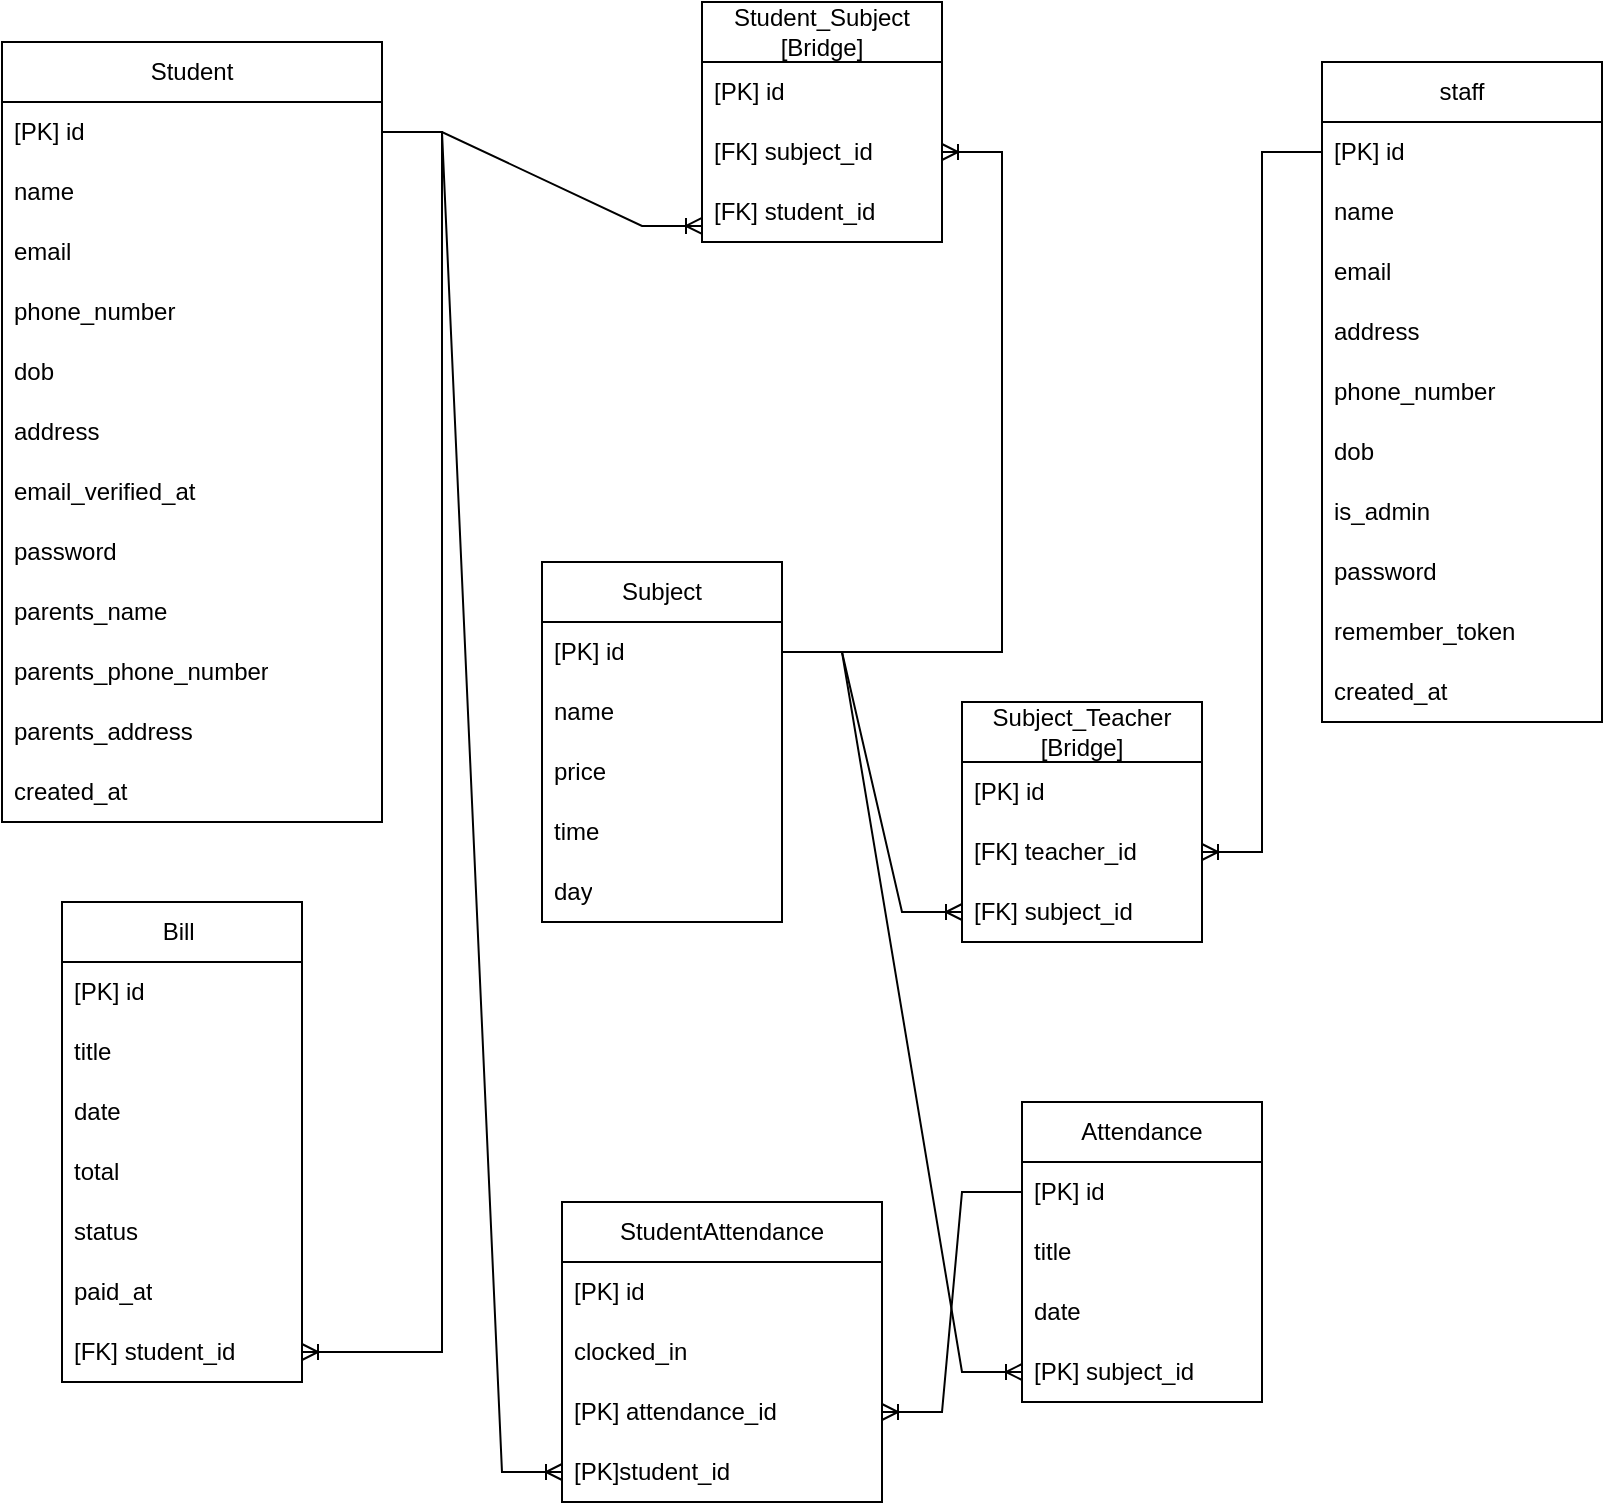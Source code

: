<mxfile version="20.8.10" type="github" pages="2">
  <diagram id="Xj64VRfgsmiTF-0bhzSZ" name="Page-1">
    <mxGraphModel dx="1938" dy="1064" grid="1" gridSize="10" guides="1" tooltips="1" connect="1" arrows="1" fold="1" page="1" pageScale="1" pageWidth="850" pageHeight="1100" math="0" shadow="0">
      <root>
        <mxCell id="0" />
        <mxCell id="1" parent="0" />
        <mxCell id="3f9cywI5lE3qEualq7HR-1" value="Student" style="swimlane;fontStyle=0;childLayout=stackLayout;horizontal=1;startSize=30;horizontalStack=0;resizeParent=1;resizeParentMax=0;resizeLast=0;collapsible=1;marginBottom=0;whiteSpace=wrap;html=1;" parent="1" vertex="1">
          <mxGeometry x="10" y="70" width="190" height="390" as="geometry" />
        </mxCell>
        <mxCell id="3f9cywI5lE3qEualq7HR-2" value="[PK] id" style="text;strokeColor=none;fillColor=none;align=left;verticalAlign=middle;spacingLeft=4;spacingRight=4;overflow=hidden;points=[[0,0.5],[1,0.5]];portConstraint=eastwest;rotatable=0;whiteSpace=wrap;html=1;" parent="3f9cywI5lE3qEualq7HR-1" vertex="1">
          <mxGeometry y="30" width="190" height="30" as="geometry" />
        </mxCell>
        <mxCell id="3f9cywI5lE3qEualq7HR-3" value="name" style="text;strokeColor=none;fillColor=none;align=left;verticalAlign=middle;spacingLeft=4;spacingRight=4;overflow=hidden;points=[[0,0.5],[1,0.5]];portConstraint=eastwest;rotatable=0;whiteSpace=wrap;html=1;" parent="3f9cywI5lE3qEualq7HR-1" vertex="1">
          <mxGeometry y="60" width="190" height="30" as="geometry" />
        </mxCell>
        <mxCell id="3f9cywI5lE3qEualq7HR-4" value="email" style="text;strokeColor=none;fillColor=none;align=left;verticalAlign=middle;spacingLeft=4;spacingRight=4;overflow=hidden;points=[[0,0.5],[1,0.5]];portConstraint=eastwest;rotatable=0;whiteSpace=wrap;html=1;" parent="3f9cywI5lE3qEualq7HR-1" vertex="1">
          <mxGeometry y="90" width="190" height="30" as="geometry" />
        </mxCell>
        <mxCell id="3f9cywI5lE3qEualq7HR-11" value="phone_number" style="text;strokeColor=none;fillColor=none;align=left;verticalAlign=middle;spacingLeft=4;spacingRight=4;overflow=hidden;points=[[0,0.5],[1,0.5]];portConstraint=eastwest;rotatable=0;whiteSpace=wrap;html=1;" parent="3f9cywI5lE3qEualq7HR-1" vertex="1">
          <mxGeometry y="120" width="190" height="30" as="geometry" />
        </mxCell>
        <mxCell id="3f9cywI5lE3qEualq7HR-12" value="dob" style="text;strokeColor=none;fillColor=none;align=left;verticalAlign=middle;spacingLeft=4;spacingRight=4;overflow=hidden;points=[[0,0.5],[1,0.5]];portConstraint=eastwest;rotatable=0;whiteSpace=wrap;html=1;" parent="3f9cywI5lE3qEualq7HR-1" vertex="1">
          <mxGeometry y="150" width="190" height="30" as="geometry" />
        </mxCell>
        <mxCell id="WG3zePuKRmT21nqiu0aX-6" value="address" style="text;strokeColor=none;fillColor=none;align=left;verticalAlign=middle;spacingLeft=4;spacingRight=4;overflow=hidden;points=[[0,0.5],[1,0.5]];portConstraint=eastwest;rotatable=0;whiteSpace=wrap;html=1;" parent="3f9cywI5lE3qEualq7HR-1" vertex="1">
          <mxGeometry y="180" width="190" height="30" as="geometry" />
        </mxCell>
        <mxCell id="3f9cywI5lE3qEualq7HR-5" value="email_verified_at" style="text;strokeColor=none;fillColor=none;align=left;verticalAlign=middle;spacingLeft=4;spacingRight=4;overflow=hidden;points=[[0,0.5],[1,0.5]];portConstraint=eastwest;rotatable=0;whiteSpace=wrap;html=1;" parent="3f9cywI5lE3qEualq7HR-1" vertex="1">
          <mxGeometry y="210" width="190" height="30" as="geometry" />
        </mxCell>
        <mxCell id="3f9cywI5lE3qEualq7HR-6" value="password" style="text;strokeColor=none;fillColor=none;align=left;verticalAlign=middle;spacingLeft=4;spacingRight=4;overflow=hidden;points=[[0,0.5],[1,0.5]];portConstraint=eastwest;rotatable=0;whiteSpace=wrap;html=1;" parent="3f9cywI5lE3qEualq7HR-1" vertex="1">
          <mxGeometry y="240" width="190" height="30" as="geometry" />
        </mxCell>
        <mxCell id="WG3zePuKRmT21nqiu0aX-3" value="parents_name" style="text;strokeColor=none;fillColor=none;align=left;verticalAlign=middle;spacingLeft=4;spacingRight=4;overflow=hidden;points=[[0,0.5],[1,0.5]];portConstraint=eastwest;rotatable=0;whiteSpace=wrap;html=1;" parent="3f9cywI5lE3qEualq7HR-1" vertex="1">
          <mxGeometry y="270" width="190" height="30" as="geometry" />
        </mxCell>
        <mxCell id="WG3zePuKRmT21nqiu0aX-4" value="parents_phone_number" style="text;strokeColor=none;fillColor=none;align=left;verticalAlign=middle;spacingLeft=4;spacingRight=4;overflow=hidden;points=[[0,0.5],[1,0.5]];portConstraint=eastwest;rotatable=0;whiteSpace=wrap;html=1;" parent="3f9cywI5lE3qEualq7HR-1" vertex="1">
          <mxGeometry y="300" width="190" height="30" as="geometry" />
        </mxCell>
        <mxCell id="WG3zePuKRmT21nqiu0aX-5" value="parents_address" style="text;strokeColor=none;fillColor=none;align=left;verticalAlign=middle;spacingLeft=4;spacingRight=4;overflow=hidden;points=[[0,0.5],[1,0.5]];portConstraint=eastwest;rotatable=0;whiteSpace=wrap;html=1;" parent="3f9cywI5lE3qEualq7HR-1" vertex="1">
          <mxGeometry y="330" width="190" height="30" as="geometry" />
        </mxCell>
        <mxCell id="3f9cywI5lE3qEualq7HR-8" value="created_at" style="text;strokeColor=none;fillColor=none;align=left;verticalAlign=middle;spacingLeft=4;spacingRight=4;overflow=hidden;points=[[0,0.5],[1,0.5]];portConstraint=eastwest;rotatable=0;whiteSpace=wrap;html=1;" parent="3f9cywI5lE3qEualq7HR-1" vertex="1">
          <mxGeometry y="360" width="190" height="30" as="geometry" />
        </mxCell>
        <mxCell id="3f9cywI5lE3qEualq7HR-13" value="staff" style="swimlane;fontStyle=0;childLayout=stackLayout;horizontal=1;startSize=30;horizontalStack=0;resizeParent=1;resizeParentMax=0;resizeLast=0;collapsible=1;marginBottom=0;whiteSpace=wrap;html=1;" parent="1" vertex="1">
          <mxGeometry x="670" y="80" width="140" height="330" as="geometry" />
        </mxCell>
        <mxCell id="3f9cywI5lE3qEualq7HR-14" value="[PK] id" style="text;strokeColor=none;fillColor=none;align=left;verticalAlign=middle;spacingLeft=4;spacingRight=4;overflow=hidden;points=[[0,0.5],[1,0.5]];portConstraint=eastwest;rotatable=0;whiteSpace=wrap;html=1;" parent="3f9cywI5lE3qEualq7HR-13" vertex="1">
          <mxGeometry y="30" width="140" height="30" as="geometry" />
        </mxCell>
        <mxCell id="3f9cywI5lE3qEualq7HR-15" value="name" style="text;strokeColor=none;fillColor=none;align=left;verticalAlign=middle;spacingLeft=4;spacingRight=4;overflow=hidden;points=[[0,0.5],[1,0.5]];portConstraint=eastwest;rotatable=0;whiteSpace=wrap;html=1;" parent="3f9cywI5lE3qEualq7HR-13" vertex="1">
          <mxGeometry y="60" width="140" height="30" as="geometry" />
        </mxCell>
        <mxCell id="3f9cywI5lE3qEualq7HR-16" value="email" style="text;strokeColor=none;fillColor=none;align=left;verticalAlign=middle;spacingLeft=4;spacingRight=4;overflow=hidden;points=[[0,0.5],[1,0.5]];portConstraint=eastwest;rotatable=0;whiteSpace=wrap;html=1;" parent="3f9cywI5lE3qEualq7HR-13" vertex="1">
          <mxGeometry y="90" width="140" height="30" as="geometry" />
        </mxCell>
        <mxCell id="3f9cywI5lE3qEualq7HR-17" value="address" style="text;strokeColor=none;fillColor=none;align=left;verticalAlign=middle;spacingLeft=4;spacingRight=4;overflow=hidden;points=[[0,0.5],[1,0.5]];portConstraint=eastwest;rotatable=0;whiteSpace=wrap;html=1;" parent="3f9cywI5lE3qEualq7HR-13" vertex="1">
          <mxGeometry y="120" width="140" height="30" as="geometry" />
        </mxCell>
        <mxCell id="3f9cywI5lE3qEualq7HR-18" value="phone_number" style="text;strokeColor=none;fillColor=none;align=left;verticalAlign=middle;spacingLeft=4;spacingRight=4;overflow=hidden;points=[[0,0.5],[1,0.5]];portConstraint=eastwest;rotatable=0;whiteSpace=wrap;html=1;" parent="3f9cywI5lE3qEualq7HR-13" vertex="1">
          <mxGeometry y="150" width="140" height="30" as="geometry" />
        </mxCell>
        <mxCell id="3f9cywI5lE3qEualq7HR-19" value="dob" style="text;strokeColor=none;fillColor=none;align=left;verticalAlign=middle;spacingLeft=4;spacingRight=4;overflow=hidden;points=[[0,0.5],[1,0.5]];portConstraint=eastwest;rotatable=0;whiteSpace=wrap;html=1;" parent="3f9cywI5lE3qEualq7HR-13" vertex="1">
          <mxGeometry y="180" width="140" height="30" as="geometry" />
        </mxCell>
        <mxCell id="UbQkLCDVok9sx0RLxsKB-11" value="is_admin" style="text;strokeColor=none;fillColor=none;align=left;verticalAlign=middle;spacingLeft=4;spacingRight=4;overflow=hidden;points=[[0,0.5],[1,0.5]];portConstraint=eastwest;rotatable=0;whiteSpace=wrap;html=1;" parent="3f9cywI5lE3qEualq7HR-13" vertex="1">
          <mxGeometry y="210" width="140" height="30" as="geometry" />
        </mxCell>
        <mxCell id="3f9cywI5lE3qEualq7HR-21" value="password" style="text;strokeColor=none;fillColor=none;align=left;verticalAlign=middle;spacingLeft=4;spacingRight=4;overflow=hidden;points=[[0,0.5],[1,0.5]];portConstraint=eastwest;rotatable=0;whiteSpace=wrap;html=1;" parent="3f9cywI5lE3qEualq7HR-13" vertex="1">
          <mxGeometry y="240" width="140" height="30" as="geometry" />
        </mxCell>
        <mxCell id="3f9cywI5lE3qEualq7HR-22" value="remember_token" style="text;strokeColor=none;fillColor=none;align=left;verticalAlign=middle;spacingLeft=4;spacingRight=4;overflow=hidden;points=[[0,0.5],[1,0.5]];portConstraint=eastwest;rotatable=0;whiteSpace=wrap;html=1;" parent="3f9cywI5lE3qEualq7HR-13" vertex="1">
          <mxGeometry y="270" width="140" height="30" as="geometry" />
        </mxCell>
        <mxCell id="3f9cywI5lE3qEualq7HR-23" value="created_at" style="text;strokeColor=none;fillColor=none;align=left;verticalAlign=middle;spacingLeft=4;spacingRight=4;overflow=hidden;points=[[0,0.5],[1,0.5]];portConstraint=eastwest;rotatable=0;whiteSpace=wrap;html=1;" parent="3f9cywI5lE3qEualq7HR-13" vertex="1">
          <mxGeometry y="300" width="140" height="30" as="geometry" />
        </mxCell>
        <mxCell id="3f9cywI5lE3qEualq7HR-36" value="Subject" style="swimlane;fontStyle=0;childLayout=stackLayout;horizontal=1;startSize=30;horizontalStack=0;resizeParent=1;resizeParentMax=0;resizeLast=0;collapsible=1;marginBottom=0;whiteSpace=wrap;html=1;" parent="1" vertex="1">
          <mxGeometry x="280" y="330" width="120" height="180" as="geometry" />
        </mxCell>
        <mxCell id="3f9cywI5lE3qEualq7HR-37" value="[PK] id" style="text;strokeColor=none;fillColor=none;align=left;verticalAlign=middle;spacingLeft=4;spacingRight=4;overflow=hidden;points=[[0,0.5],[1,0.5]];portConstraint=eastwest;rotatable=0;whiteSpace=wrap;html=1;" parent="3f9cywI5lE3qEualq7HR-36" vertex="1">
          <mxGeometry y="30" width="120" height="30" as="geometry" />
        </mxCell>
        <mxCell id="3f9cywI5lE3qEualq7HR-38" value="name" style="text;strokeColor=none;fillColor=none;align=left;verticalAlign=middle;spacingLeft=4;spacingRight=4;overflow=hidden;points=[[0,0.5],[1,0.5]];portConstraint=eastwest;rotatable=0;whiteSpace=wrap;html=1;" parent="3f9cywI5lE3qEualq7HR-36" vertex="1">
          <mxGeometry y="60" width="120" height="30" as="geometry" />
        </mxCell>
        <mxCell id="3f9cywI5lE3qEualq7HR-112" value="price&amp;nbsp;" style="text;strokeColor=none;fillColor=none;align=left;verticalAlign=middle;spacingLeft=4;spacingRight=4;overflow=hidden;points=[[0,0.5],[1,0.5]];portConstraint=eastwest;rotatable=0;whiteSpace=wrap;html=1;" parent="3f9cywI5lE3qEualq7HR-36" vertex="1">
          <mxGeometry y="90" width="120" height="30" as="geometry" />
        </mxCell>
        <mxCell id="WG3zePuKRmT21nqiu0aX-7" value="time" style="text;strokeColor=none;fillColor=none;align=left;verticalAlign=middle;spacingLeft=4;spacingRight=4;overflow=hidden;points=[[0,0.5],[1,0.5]];portConstraint=eastwest;rotatable=0;whiteSpace=wrap;html=1;" parent="3f9cywI5lE3qEualq7HR-36" vertex="1">
          <mxGeometry y="120" width="120" height="30" as="geometry" />
        </mxCell>
        <mxCell id="WG3zePuKRmT21nqiu0aX-8" value="day" style="text;strokeColor=none;fillColor=none;align=left;verticalAlign=middle;spacingLeft=4;spacingRight=4;overflow=hidden;points=[[0,0.5],[1,0.5]];portConstraint=eastwest;rotatable=0;whiteSpace=wrap;html=1;" parent="3f9cywI5lE3qEualq7HR-36" vertex="1">
          <mxGeometry y="150" width="120" height="30" as="geometry" />
        </mxCell>
        <mxCell id="3f9cywI5lE3qEualq7HR-47" value="Subject_Teacher [Bridge]" style="swimlane;fontStyle=0;childLayout=stackLayout;horizontal=1;startSize=30;horizontalStack=0;resizeParent=1;resizeParentMax=0;resizeLast=0;collapsible=1;marginBottom=0;whiteSpace=wrap;html=1;" parent="1" vertex="1">
          <mxGeometry x="490" y="400" width="120" height="120" as="geometry" />
        </mxCell>
        <mxCell id="3f9cywI5lE3qEualq7HR-48" value="[PK] id" style="text;strokeColor=none;fillColor=none;align=left;verticalAlign=middle;spacingLeft=4;spacingRight=4;overflow=hidden;points=[[0,0.5],[1,0.5]];portConstraint=eastwest;rotatable=0;whiteSpace=wrap;html=1;" parent="3f9cywI5lE3qEualq7HR-47" vertex="1">
          <mxGeometry y="30" width="120" height="30" as="geometry" />
        </mxCell>
        <mxCell id="3f9cywI5lE3qEualq7HR-49" value="[FK] teacher_id" style="text;strokeColor=none;fillColor=none;align=left;verticalAlign=middle;spacingLeft=4;spacingRight=4;overflow=hidden;points=[[0,0.5],[1,0.5]];portConstraint=eastwest;rotatable=0;whiteSpace=wrap;html=1;" parent="3f9cywI5lE3qEualq7HR-47" vertex="1">
          <mxGeometry y="60" width="120" height="30" as="geometry" />
        </mxCell>
        <mxCell id="3f9cywI5lE3qEualq7HR-81" value="[FK] subject_id" style="text;strokeColor=none;fillColor=none;align=left;verticalAlign=middle;spacingLeft=4;spacingRight=4;overflow=hidden;points=[[0,0.5],[1,0.5]];portConstraint=eastwest;rotatable=0;whiteSpace=wrap;html=1;" parent="3f9cywI5lE3qEualq7HR-47" vertex="1">
          <mxGeometry y="90" width="120" height="30" as="geometry" />
        </mxCell>
        <mxCell id="3f9cywI5lE3qEualq7HR-73" value="" style="edgeStyle=entityRelationEdgeStyle;fontSize=12;html=1;endArrow=ERoneToMany;rounded=0;exitX=1;exitY=0.5;exitDx=0;exitDy=0;" parent="1" source="3f9cywI5lE3qEualq7HR-37" target="3f9cywI5lE3qEualq7HR-81" edge="1">
          <mxGeometry width="100" height="100" relative="1" as="geometry">
            <mxPoint x="410" y="475" as="sourcePoint" />
            <mxPoint x="310" y="710" as="targetPoint" />
          </mxGeometry>
        </mxCell>
        <mxCell id="3f9cywI5lE3qEualq7HR-82" value="" style="edgeStyle=entityRelationEdgeStyle;fontSize=12;html=1;endArrow=ERoneToMany;rounded=0;" parent="1" source="3f9cywI5lE3qEualq7HR-14" target="3f9cywI5lE3qEualq7HR-49" edge="1">
          <mxGeometry width="100" height="100" relative="1" as="geometry">
            <mxPoint x="540" y="690" as="sourcePoint" />
            <mxPoint x="640" y="590" as="targetPoint" />
          </mxGeometry>
        </mxCell>
        <mxCell id="3f9cywI5lE3qEualq7HR-84" value="" style="edgeStyle=entityRelationEdgeStyle;fontSize=12;html=1;endArrow=ERoneToMany;rounded=0;entryX=0;entryY=0.733;entryDx=0;entryDy=0;entryPerimeter=0;" parent="1" source="3f9cywI5lE3qEualq7HR-2" target="3f9cywI5lE3qEualq7HR-98" edge="1">
          <mxGeometry width="100" height="100" relative="1" as="geometry">
            <mxPoint x="210" y="455" as="sourcePoint" />
            <mxPoint x="100" y="872" as="targetPoint" />
          </mxGeometry>
        </mxCell>
        <mxCell id="3f9cywI5lE3qEualq7HR-95" value="Student_Subject [Bridge]" style="swimlane;fontStyle=0;childLayout=stackLayout;horizontal=1;startSize=30;horizontalStack=0;resizeParent=1;resizeParentMax=0;resizeLast=0;collapsible=1;marginBottom=0;whiteSpace=wrap;html=1;" parent="1" vertex="1">
          <mxGeometry x="360" y="50" width="120" height="120" as="geometry" />
        </mxCell>
        <mxCell id="3f9cywI5lE3qEualq7HR-96" value="[PK] id" style="text;strokeColor=none;fillColor=none;align=left;verticalAlign=middle;spacingLeft=4;spacingRight=4;overflow=hidden;points=[[0,0.5],[1,0.5]];portConstraint=eastwest;rotatable=0;whiteSpace=wrap;html=1;" parent="3f9cywI5lE3qEualq7HR-95" vertex="1">
          <mxGeometry y="30" width="120" height="30" as="geometry" />
        </mxCell>
        <mxCell id="3f9cywI5lE3qEualq7HR-97" value="[FK] subject_id" style="text;strokeColor=none;fillColor=none;align=left;verticalAlign=middle;spacingLeft=4;spacingRight=4;overflow=hidden;points=[[0,0.5],[1,0.5]];portConstraint=eastwest;rotatable=0;whiteSpace=wrap;html=1;" parent="3f9cywI5lE3qEualq7HR-95" vertex="1">
          <mxGeometry y="60" width="120" height="30" as="geometry" />
        </mxCell>
        <mxCell id="3f9cywI5lE3qEualq7HR-98" value="[FK] student_id" style="text;strokeColor=none;fillColor=none;align=left;verticalAlign=middle;spacingLeft=4;spacingRight=4;overflow=hidden;points=[[0,0.5],[1,0.5]];portConstraint=eastwest;rotatable=0;whiteSpace=wrap;html=1;" parent="3f9cywI5lE3qEualq7HR-95" vertex="1">
          <mxGeometry y="90" width="120" height="30" as="geometry" />
        </mxCell>
        <mxCell id="3f9cywI5lE3qEualq7HR-100" value="" style="edgeStyle=entityRelationEdgeStyle;fontSize=12;html=1;endArrow=ERoneToMany;rounded=0;exitX=1;exitY=0.5;exitDx=0;exitDy=0;" parent="1" source="3f9cywI5lE3qEualq7HR-37" target="3f9cywI5lE3qEualq7HR-97" edge="1">
          <mxGeometry width="100" height="100" relative="1" as="geometry">
            <mxPoint x="410" y="475" as="sourcePoint" />
            <mxPoint x="230" y="891.99" as="targetPoint" />
          </mxGeometry>
        </mxCell>
        <mxCell id="3f9cywI5lE3qEualq7HR-101" value="Bill&amp;nbsp;" style="swimlane;fontStyle=0;childLayout=stackLayout;horizontal=1;startSize=30;horizontalStack=0;resizeParent=1;resizeParentMax=0;resizeLast=0;collapsible=1;marginBottom=0;whiteSpace=wrap;html=1;" parent="1" vertex="1">
          <mxGeometry x="40" y="500" width="120" height="240" as="geometry" />
        </mxCell>
        <mxCell id="3f9cywI5lE3qEualq7HR-102" value="[PK] id" style="text;strokeColor=none;fillColor=none;align=left;verticalAlign=middle;spacingLeft=4;spacingRight=4;overflow=hidden;points=[[0,0.5],[1,0.5]];portConstraint=eastwest;rotatable=0;whiteSpace=wrap;html=1;" parent="3f9cywI5lE3qEualq7HR-101" vertex="1">
          <mxGeometry y="30" width="120" height="30" as="geometry" />
        </mxCell>
        <mxCell id="3f9cywI5lE3qEualq7HR-103" value="title" style="text;strokeColor=none;fillColor=none;align=left;verticalAlign=middle;spacingLeft=4;spacingRight=4;overflow=hidden;points=[[0,0.5],[1,0.5]];portConstraint=eastwest;rotatable=0;whiteSpace=wrap;html=1;" parent="3f9cywI5lE3qEualq7HR-101" vertex="1">
          <mxGeometry y="60" width="120" height="30" as="geometry" />
        </mxCell>
        <mxCell id="3f9cywI5lE3qEualq7HR-104" value="date" style="text;strokeColor=none;fillColor=none;align=left;verticalAlign=middle;spacingLeft=4;spacingRight=4;overflow=hidden;points=[[0,0.5],[1,0.5]];portConstraint=eastwest;rotatable=0;whiteSpace=wrap;html=1;" parent="3f9cywI5lE3qEualq7HR-101" vertex="1">
          <mxGeometry y="90" width="120" height="30" as="geometry" />
        </mxCell>
        <mxCell id="3f9cywI5lE3qEualq7HR-105" value="total" style="text;strokeColor=none;fillColor=none;align=left;verticalAlign=middle;spacingLeft=4;spacingRight=4;overflow=hidden;points=[[0,0.5],[1,0.5]];portConstraint=eastwest;rotatable=0;whiteSpace=wrap;html=1;" parent="3f9cywI5lE3qEualq7HR-101" vertex="1">
          <mxGeometry y="120" width="120" height="30" as="geometry" />
        </mxCell>
        <mxCell id="3f9cywI5lE3qEualq7HR-106" value="status" style="text;strokeColor=none;fillColor=none;align=left;verticalAlign=middle;spacingLeft=4;spacingRight=4;overflow=hidden;points=[[0,0.5],[1,0.5]];portConstraint=eastwest;rotatable=0;whiteSpace=wrap;html=1;" parent="3f9cywI5lE3qEualq7HR-101" vertex="1">
          <mxGeometry y="150" width="120" height="30" as="geometry" />
        </mxCell>
        <mxCell id="3f9cywI5lE3qEualq7HR-107" value="paid_at" style="text;strokeColor=none;fillColor=none;align=left;verticalAlign=middle;spacingLeft=4;spacingRight=4;overflow=hidden;points=[[0,0.5],[1,0.5]];portConstraint=eastwest;rotatable=0;whiteSpace=wrap;html=1;" parent="3f9cywI5lE3qEualq7HR-101" vertex="1">
          <mxGeometry y="180" width="120" height="30" as="geometry" />
        </mxCell>
        <mxCell id="3f9cywI5lE3qEualq7HR-113" value="[FK] student_id" style="text;strokeColor=none;fillColor=none;align=left;verticalAlign=middle;spacingLeft=4;spacingRight=4;overflow=hidden;points=[[0,0.5],[1,0.5]];portConstraint=eastwest;rotatable=0;whiteSpace=wrap;html=1;" parent="3f9cywI5lE3qEualq7HR-101" vertex="1">
          <mxGeometry y="210" width="120" height="30" as="geometry" />
        </mxCell>
        <mxCell id="UbQkLCDVok9sx0RLxsKB-10" value="" style="edgeStyle=entityRelationEdgeStyle;fontSize=12;html=1;endArrow=ERoneToMany;rounded=0;" parent="1" source="3f9cywI5lE3qEualq7HR-2" target="3f9cywI5lE3qEualq7HR-113" edge="1">
          <mxGeometry width="100" height="100" relative="1" as="geometry">
            <mxPoint x="210" y="165" as="sourcePoint" />
            <mxPoint x="270" y="391.99" as="targetPoint" />
          </mxGeometry>
        </mxCell>
        <mxCell id="WG3zePuKRmT21nqiu0aX-13" value="StudentAttendance" style="swimlane;fontStyle=0;childLayout=stackLayout;horizontal=1;startSize=30;horizontalStack=0;resizeParent=1;resizeParentMax=0;resizeLast=0;collapsible=1;marginBottom=0;whiteSpace=wrap;html=1;" parent="1" vertex="1">
          <mxGeometry x="290" y="650" width="160" height="150" as="geometry" />
        </mxCell>
        <mxCell id="WG3zePuKRmT21nqiu0aX-14" value="[PK] id" style="text;strokeColor=none;fillColor=none;align=left;verticalAlign=middle;spacingLeft=4;spacingRight=4;overflow=hidden;points=[[0,0.5],[1,0.5]];portConstraint=eastwest;rotatable=0;whiteSpace=wrap;html=1;" parent="WG3zePuKRmT21nqiu0aX-13" vertex="1">
          <mxGeometry y="30" width="160" height="30" as="geometry" />
        </mxCell>
        <mxCell id="scUH_fnGk1sMKN8DSI-F-8" value="clocked_in" style="text;strokeColor=none;fillColor=none;align=left;verticalAlign=middle;spacingLeft=4;spacingRight=4;overflow=hidden;points=[[0,0.5],[1,0.5]];portConstraint=eastwest;rotatable=0;whiteSpace=wrap;html=1;" vertex="1" parent="WG3zePuKRmT21nqiu0aX-13">
          <mxGeometry y="60" width="160" height="30" as="geometry" />
        </mxCell>
        <mxCell id="WG3zePuKRmT21nqiu0aX-20" value="[PK] attendance_id" style="text;strokeColor=none;fillColor=none;align=left;verticalAlign=middle;spacingLeft=4;spacingRight=4;overflow=hidden;points=[[0,0.5],[1,0.5]];portConstraint=eastwest;rotatable=0;whiteSpace=wrap;html=1;" parent="WG3zePuKRmT21nqiu0aX-13" vertex="1">
          <mxGeometry y="90" width="160" height="30" as="geometry" />
        </mxCell>
        <mxCell id="WG3zePuKRmT21nqiu0aX-23" value="[PK]student_id" style="text;strokeColor=none;fillColor=none;align=left;verticalAlign=middle;spacingLeft=4;spacingRight=4;overflow=hidden;points=[[0,0.5],[1,0.5]];portConstraint=eastwest;rotatable=0;whiteSpace=wrap;html=1;" parent="WG3zePuKRmT21nqiu0aX-13" vertex="1">
          <mxGeometry y="120" width="160" height="30" as="geometry" />
        </mxCell>
        <mxCell id="WG3zePuKRmT21nqiu0aX-19" value="" style="edgeStyle=entityRelationEdgeStyle;fontSize=12;html=1;endArrow=ERoneToMany;rounded=0;entryX=0;entryY=0.5;entryDx=0;entryDy=0;" parent="1" source="3f9cywI5lE3qEualq7HR-37" target="scUH_fnGk1sMKN8DSI-F-5" edge="1">
          <mxGeometry x="0.1" y="-11" width="100" height="100" relative="1" as="geometry">
            <mxPoint x="420" y="485" as="sourcePoint" />
            <mxPoint x="500" y="595" as="targetPoint" />
            <mxPoint x="1" y="-5" as="offset" />
          </mxGeometry>
        </mxCell>
        <mxCell id="WG3zePuKRmT21nqiu0aX-21" value="" style="edgeStyle=entityRelationEdgeStyle;fontSize=12;html=1;endArrow=ERoneToMany;rounded=0;exitX=1;exitY=0.5;exitDx=0;exitDy=0;entryX=0;entryY=0.5;entryDx=0;entryDy=0;" parent="1" source="3f9cywI5lE3qEualq7HR-2" target="WG3zePuKRmT21nqiu0aX-23" edge="1">
          <mxGeometry width="100" height="100" relative="1" as="geometry">
            <mxPoint x="210" y="125" as="sourcePoint" />
            <mxPoint x="180" y="735" as="targetPoint" />
          </mxGeometry>
        </mxCell>
        <mxCell id="scUH_fnGk1sMKN8DSI-F-1" value="Attendance" style="swimlane;fontStyle=0;childLayout=stackLayout;horizontal=1;startSize=30;horizontalStack=0;resizeParent=1;resizeParentMax=0;resizeLast=0;collapsible=1;marginBottom=0;whiteSpace=wrap;html=1;" vertex="1" parent="1">
          <mxGeometry x="520" y="600" width="120" height="150" as="geometry" />
        </mxCell>
        <mxCell id="scUH_fnGk1sMKN8DSI-F-2" value="[PK] id" style="text;strokeColor=none;fillColor=none;align=left;verticalAlign=middle;spacingLeft=4;spacingRight=4;overflow=hidden;points=[[0,0.5],[1,0.5]];portConstraint=eastwest;rotatable=0;whiteSpace=wrap;html=1;" vertex="1" parent="scUH_fnGk1sMKN8DSI-F-1">
          <mxGeometry y="30" width="120" height="30" as="geometry" />
        </mxCell>
        <mxCell id="scUH_fnGk1sMKN8DSI-F-3" value="title" style="text;strokeColor=none;fillColor=none;align=left;verticalAlign=middle;spacingLeft=4;spacingRight=4;overflow=hidden;points=[[0,0.5],[1,0.5]];portConstraint=eastwest;rotatable=0;whiteSpace=wrap;html=1;" vertex="1" parent="scUH_fnGk1sMKN8DSI-F-1">
          <mxGeometry y="60" width="120" height="30" as="geometry" />
        </mxCell>
        <mxCell id="scUH_fnGk1sMKN8DSI-F-4" value="date" style="text;strokeColor=none;fillColor=none;align=left;verticalAlign=middle;spacingLeft=4;spacingRight=4;overflow=hidden;points=[[0,0.5],[1,0.5]];portConstraint=eastwest;rotatable=0;whiteSpace=wrap;html=1;" vertex="1" parent="scUH_fnGk1sMKN8DSI-F-1">
          <mxGeometry y="90" width="120" height="30" as="geometry" />
        </mxCell>
        <mxCell id="scUH_fnGk1sMKN8DSI-F-5" value="[PK] subject_id" style="text;strokeColor=none;fillColor=none;align=left;verticalAlign=middle;spacingLeft=4;spacingRight=4;overflow=hidden;points=[[0,0.5],[1,0.5]];portConstraint=eastwest;rotatable=0;whiteSpace=wrap;html=1;" vertex="1" parent="scUH_fnGk1sMKN8DSI-F-1">
          <mxGeometry y="120" width="120" height="30" as="geometry" />
        </mxCell>
        <mxCell id="scUH_fnGk1sMKN8DSI-F-7" value="" style="edgeStyle=entityRelationEdgeStyle;fontSize=12;html=1;endArrow=ERoneToMany;rounded=0;entryX=1;entryY=0.5;entryDx=0;entryDy=0;" edge="1" parent="1" source="scUH_fnGk1sMKN8DSI-F-2" target="WG3zePuKRmT21nqiu0aX-20">
          <mxGeometry x="0.1" y="-11" width="100" height="100" relative="1" as="geometry">
            <mxPoint x="410" y="385" as="sourcePoint" />
            <mxPoint x="500" y="795" as="targetPoint" />
            <mxPoint x="1" y="-5" as="offset" />
          </mxGeometry>
        </mxCell>
      </root>
    </mxGraphModel>
  </diagram>
  <diagram id="1YD6bruwPhMYWwaoV1wp" name="Page-2">
    <mxGraphModel dx="2390" dy="1273" grid="1" gridSize="10" guides="1" tooltips="1" connect="1" arrows="1" fold="1" page="1" pageScale="1" pageWidth="827" pageHeight="1169" math="0" shadow="0">
      <root>
        <mxCell id="0" />
        <mxCell id="1" parent="0" />
        <mxCell id="qp2Mem6DO1-0D09ecmUJ-3" value="" style="edgeStyle=orthogonalEdgeStyle;rounded=0;orthogonalLoop=1;jettySize=auto;html=1;" edge="1" parent="1" source="qp2Mem6DO1-0D09ecmUJ-1" target="qp2Mem6DO1-0D09ecmUJ-2">
          <mxGeometry relative="1" as="geometry" />
        </mxCell>
        <mxCell id="qp2Mem6DO1-0D09ecmUJ-1" value="SIGN UP PAGE&amp;nbsp;&lt;br&gt;&lt;br&gt;Name&lt;br&gt;Email&lt;br&gt;password&lt;br&gt;confirm password" style="rounded=0;whiteSpace=wrap;html=1;" vertex="1" parent="1">
          <mxGeometry x="50" y="80" width="420" height="240" as="geometry" />
        </mxCell>
        <mxCell id="qp2Mem6DO1-0D09ecmUJ-5" value="" style="edgeStyle=orthogonalEdgeStyle;rounded=0;orthogonalLoop=1;jettySize=auto;html=1;" edge="1" parent="1" source="qp2Mem6DO1-0D09ecmUJ-2" target="qp2Mem6DO1-0D09ecmUJ-4">
          <mxGeometry relative="1" as="geometry" />
        </mxCell>
        <mxCell id="qp2Mem6DO1-0D09ecmUJ-2" value="EMAIL CONFIRMATION PAGE&amp;nbsp;&lt;br&gt;&lt;br&gt;THANKS FOR REGISTER WITH ATLAS" style="rounded=0;whiteSpace=wrap;html=1;" vertex="1" parent="1">
          <mxGeometry x="50" y="345" width="420" height="240" as="geometry" />
        </mxCell>
        <mxCell id="qp2Mem6DO1-0D09ecmUJ-7" value="" style="edgeStyle=orthogonalEdgeStyle;rounded=0;orthogonalLoop=1;jettySize=auto;html=1;" edge="1" parent="1" source="qp2Mem6DO1-0D09ecmUJ-4" target="qp2Mem6DO1-0D09ecmUJ-6">
          <mxGeometry relative="1" as="geometry" />
        </mxCell>
        <mxCell id="qp2Mem6DO1-0D09ecmUJ-4" value="LOGIN PAGE&lt;br&gt;&lt;br&gt;email&lt;br&gt;password" style="rounded=0;whiteSpace=wrap;html=1;" vertex="1" parent="1">
          <mxGeometry x="50" y="620" width="420" height="240" as="geometry" />
        </mxCell>
        <mxCell id="qp2Mem6DO1-0D09ecmUJ-9" value="" style="edgeStyle=orthogonalEdgeStyle;rounded=0;orthogonalLoop=1;jettySize=auto;html=1;" edge="1" parent="1" source="qp2Mem6DO1-0D09ecmUJ-6" target="qp2Mem6DO1-0D09ecmUJ-8">
          <mxGeometry relative="1" as="geometry" />
        </mxCell>
        <mxCell id="qp2Mem6DO1-0D09ecmUJ-15" value="" style="edgeStyle=orthogonalEdgeStyle;rounded=0;orthogonalLoop=1;jettySize=auto;html=1;" edge="1" parent="1" source="qp2Mem6DO1-0D09ecmUJ-6" target="qp2Mem6DO1-0D09ecmUJ-14">
          <mxGeometry relative="1" as="geometry" />
        </mxCell>
        <mxCell id="qp2Mem6DO1-0D09ecmUJ-6" value="check if profile updated?&amp;nbsp;&lt;br&gt;&lt;br&gt;" style="rounded=0;whiteSpace=wrap;html=1;" vertex="1" parent="1">
          <mxGeometry x="50" y="880" width="420" height="240" as="geometry" />
        </mxCell>
        <mxCell id="qp2Mem6DO1-0D09ecmUJ-12" value="" style="edgeStyle=orthogonalEdgeStyle;rounded=0;orthogonalLoop=1;jettySize=auto;html=1;" edge="1" parent="1" source="qp2Mem6DO1-0D09ecmUJ-8" target="qp2Mem6DO1-0D09ecmUJ-11">
          <mxGeometry relative="1" as="geometry" />
        </mxCell>
        <mxCell id="qp2Mem6DO1-0D09ecmUJ-8" value="check if courses registered?&amp;nbsp;" style="rounded=0;whiteSpace=wrap;html=1;" vertex="1" parent="1">
          <mxGeometry x="550" y="880" width="420" height="240" as="geometry" />
        </mxCell>
        <mxCell id="qp2Mem6DO1-0D09ecmUJ-10" value="YES" style="text;html=1;strokeColor=none;fillColor=none;align=center;verticalAlign=middle;whiteSpace=wrap;rounded=0;" vertex="1" parent="1">
          <mxGeometry x="690" y="830" width="60" height="30" as="geometry" />
        </mxCell>
        <mxCell id="qp2Mem6DO1-0D09ecmUJ-20" value="" style="edgeStyle=orthogonalEdgeStyle;rounded=0;orthogonalLoop=1;jettySize=auto;html=1;" edge="1" parent="1" source="qp2Mem6DO1-0D09ecmUJ-11" target="qp2Mem6DO1-0D09ecmUJ-19">
          <mxGeometry relative="1" as="geometry" />
        </mxCell>
        <mxCell id="qp2Mem6DO1-0D09ecmUJ-11" value="SELECT COURSE PAGE" style="rounded=0;whiteSpace=wrap;html=1;" vertex="1" parent="1">
          <mxGeometry x="550" y="560" width="420" height="240" as="geometry" />
        </mxCell>
        <mxCell id="qp2Mem6DO1-0D09ecmUJ-13" value="YES" style="text;html=1;strokeColor=none;fillColor=none;align=center;verticalAlign=middle;whiteSpace=wrap;rounded=0;" vertex="1" parent="1">
          <mxGeometry x="490" y="980" width="60" height="30" as="geometry" />
        </mxCell>
        <mxCell id="qp2Mem6DO1-0D09ecmUJ-18" value="" style="edgeStyle=orthogonalEdgeStyle;rounded=0;orthogonalLoop=1;jettySize=auto;html=1;" edge="1" parent="1" source="qp2Mem6DO1-0D09ecmUJ-14" target="qp2Mem6DO1-0D09ecmUJ-17">
          <mxGeometry relative="1" as="geometry" />
        </mxCell>
        <mxCell id="qp2Mem6DO1-0D09ecmUJ-14" value="UPDATE PROFILE PAGE&lt;br&gt;&lt;br&gt;Parents details&lt;br&gt;Dob&amp;nbsp;&lt;br&gt;bla bla&lt;br&gt;" style="rounded=0;whiteSpace=wrap;html=1;" vertex="1" parent="1">
          <mxGeometry x="50" y="1200" width="420" height="240" as="geometry" />
        </mxCell>
        <mxCell id="qp2Mem6DO1-0D09ecmUJ-16" value="NO" style="text;html=1;strokeColor=none;fillColor=none;align=center;verticalAlign=middle;whiteSpace=wrap;rounded=0;" vertex="1" parent="1">
          <mxGeometry x="260" y="1150" width="60" height="30" as="geometry" />
        </mxCell>
        <mxCell id="qp2Mem6DO1-0D09ecmUJ-22" value="" style="edgeStyle=orthogonalEdgeStyle;rounded=0;orthogonalLoop=1;jettySize=auto;html=1;" edge="1" parent="1" source="qp2Mem6DO1-0D09ecmUJ-17" target="qp2Mem6DO1-0D09ecmUJ-19">
          <mxGeometry relative="1" as="geometry" />
        </mxCell>
        <mxCell id="qp2Mem6DO1-0D09ecmUJ-17" value="saved ?&amp;nbsp;&lt;br&gt;" style="rounded=0;whiteSpace=wrap;html=1;" vertex="1" parent="1">
          <mxGeometry x="50" y="1520" width="420" height="240" as="geometry" />
        </mxCell>
        <mxCell id="qp2Mem6DO1-0D09ecmUJ-19" value="PROFILE PAGE" style="rounded=0;whiteSpace=wrap;html=1;" vertex="1" parent="1">
          <mxGeometry x="1070" y="1190" width="420" height="240" as="geometry" />
        </mxCell>
      </root>
    </mxGraphModel>
  </diagram>
</mxfile>
